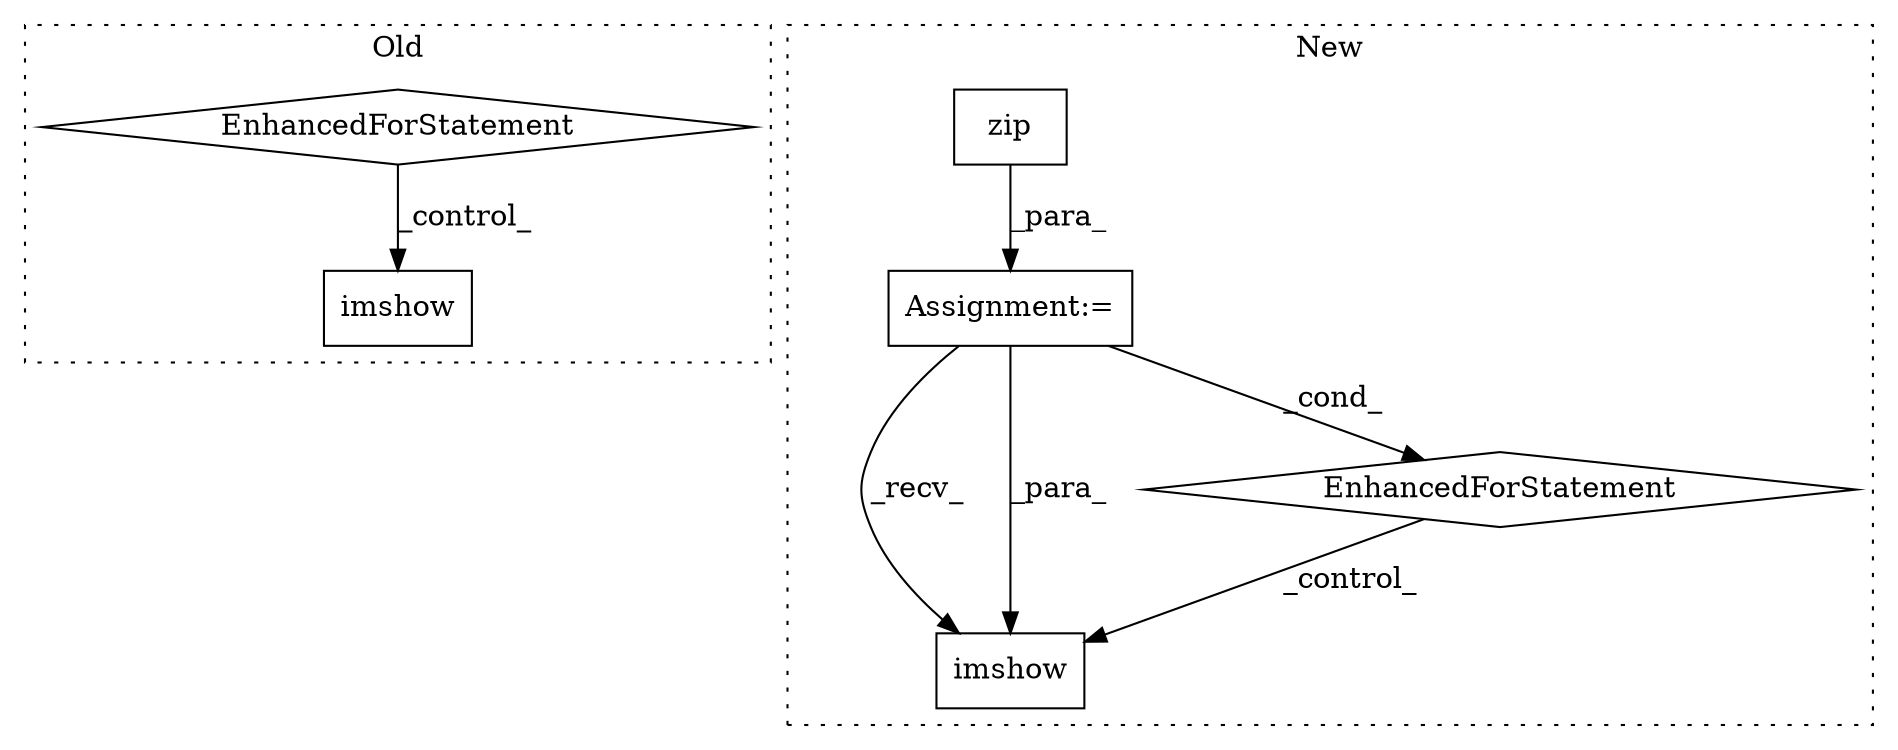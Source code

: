 digraph G {
subgraph cluster0 {
1 [label="imshow" a="32" s="1237,1245" l="7,1" shape="box"];
6 [label="EnhancedForStatement" a="70" s="910,1029" l="63,2" shape="diamond"];
label = "Old";
style="dotted";
}
subgraph cluster1 {
2 [label="zip" a="32" s="1060,1115" l="4,1" shape="box"];
3 [label="imshow" a="32" s="1129,1141" l="7,1" shape="box"];
4 [label="EnhancedForStatement" a="70" s="984,1116" l="64,2" shape="diamond"];
5 [label="Assignment:=" a="7" s="984,1116" l="64,2" shape="box"];
label = "New";
style="dotted";
}
2 -> 5 [label="_para_"];
4 -> 3 [label="_control_"];
5 -> 4 [label="_cond_"];
5 -> 3 [label="_recv_"];
5 -> 3 [label="_para_"];
6 -> 1 [label="_control_"];
}